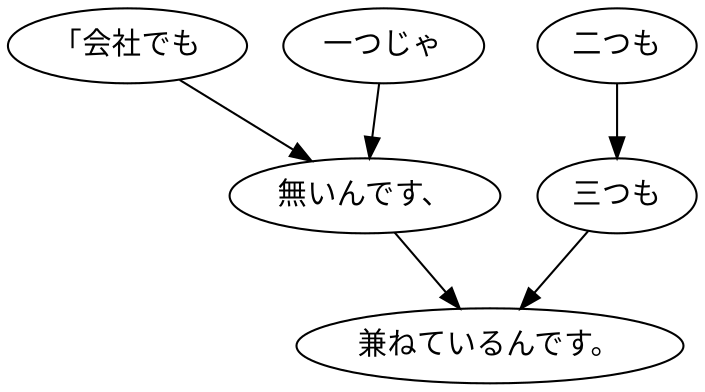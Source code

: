 digraph graph1595 {
	node0 [label="「会社でも"];
	node1 [label="一つじゃ"];
	node2 [label="無いんです、"];
	node3 [label="二つも"];
	node4 [label="三つも"];
	node5 [label="兼ねているんです。"];
	node0 -> node2;
	node1 -> node2;
	node2 -> node5;
	node3 -> node4;
	node4 -> node5;
}
